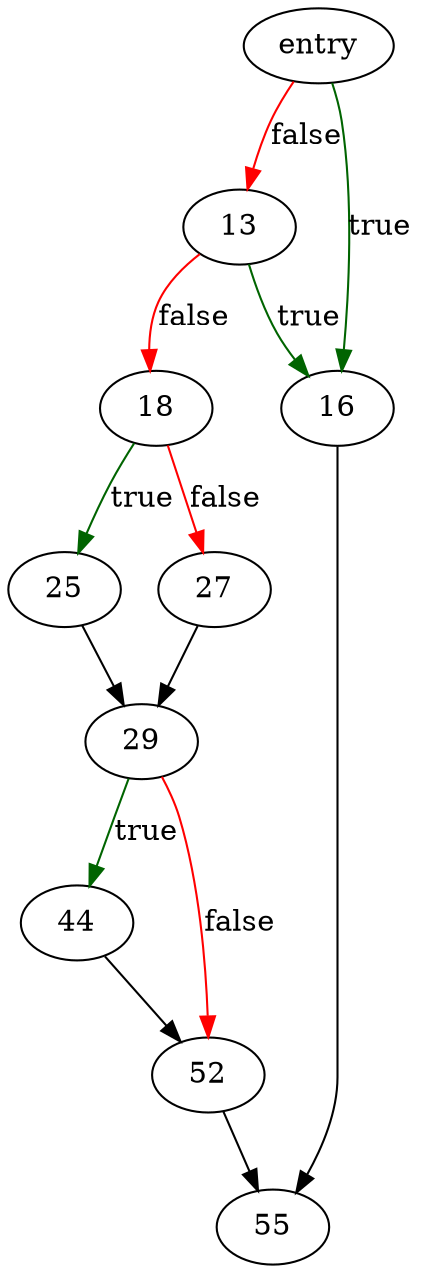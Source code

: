 digraph "sqlite3_status64" {
	// Node definitions.
	4 [label=entry];
	13;
	16;
	18;
	25;
	27;
	29;
	44;
	52;
	55;

	// Edge definitions.
	4 -> 13 [
		color=red
		label=false
	];
	4 -> 16 [
		color=darkgreen
		label=true
	];
	13 -> 16 [
		color=darkgreen
		label=true
	];
	13 -> 18 [
		color=red
		label=false
	];
	16 -> 55;
	18 -> 25 [
		color=darkgreen
		label=true
	];
	18 -> 27 [
		color=red
		label=false
	];
	25 -> 29;
	27 -> 29;
	29 -> 44 [
		color=darkgreen
		label=true
	];
	29 -> 52 [
		color=red
		label=false
	];
	44 -> 52;
	52 -> 55;
}